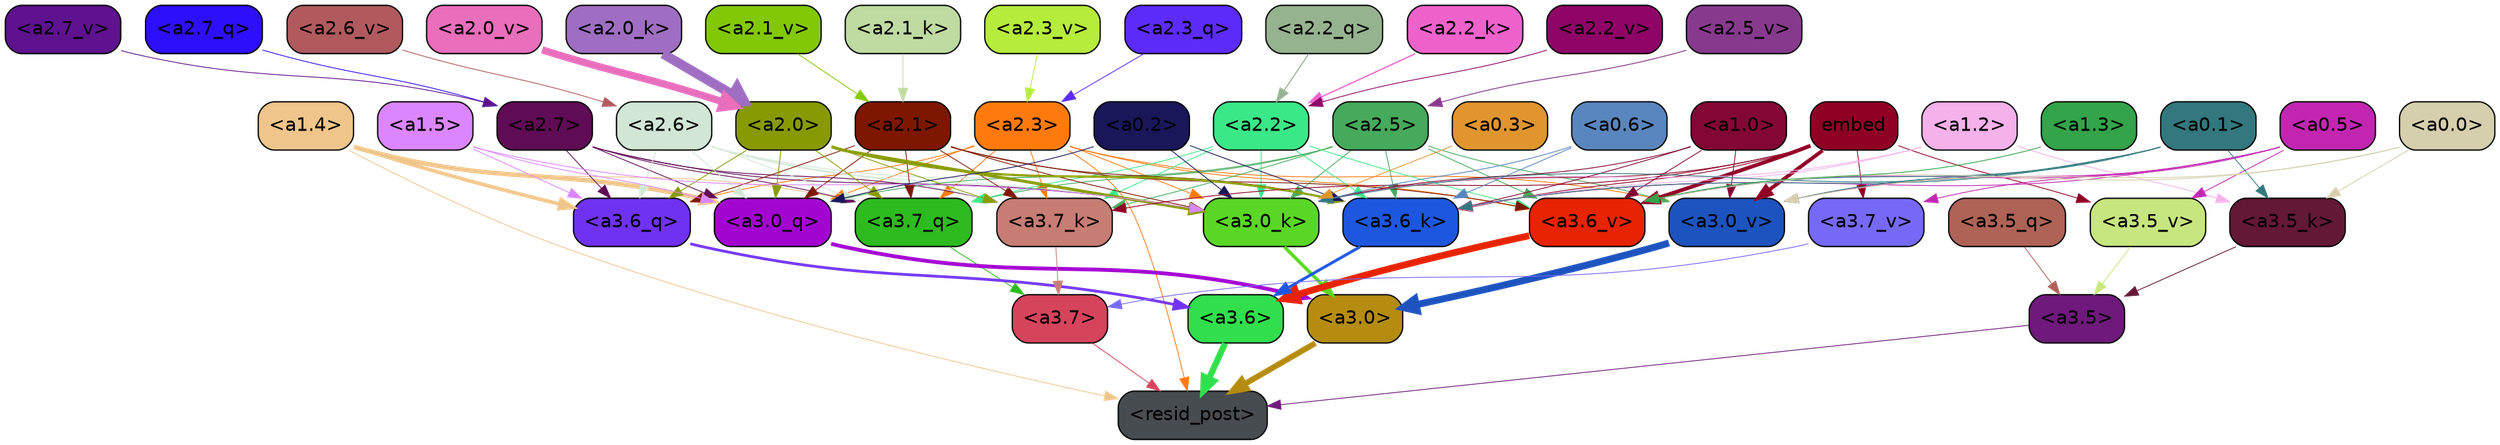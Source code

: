 strict digraph "" {
	graph [bgcolor=transparent,
		layout=dot,
		overlap=false,
		splines=true
	];
	"<a3.7>"	[color=black,
		fillcolor="#d6445c",
		fontname=Helvetica,
		shape=box,
		style="filled, rounded"];
	"<resid_post>"	[color=black,
		fillcolor="#474c50",
		fontname=Helvetica,
		shape=box,
		style="filled, rounded"];
	"<a3.7>" -> "<resid_post>"	[color="#d6445c",
		penwidth=0.6];
	"<a3.6>"	[color=black,
		fillcolor="#31df4c",
		fontname=Helvetica,
		shape=box,
		style="filled, rounded"];
	"<a3.6>" -> "<resid_post>"	[color="#31df4c",
		penwidth=4.646730065345764];
	"<a3.5>"	[color=black,
		fillcolor="#6e197b",
		fontname=Helvetica,
		shape=box,
		style="filled, rounded"];
	"<a3.5>" -> "<resid_post>"	[color="#6e197b",
		penwidth=0.6];
	"<a3.0>"	[color=black,
		fillcolor="#b58c10",
		fontname=Helvetica,
		shape=box,
		style="filled, rounded"];
	"<a3.0>" -> "<resid_post>"	[color="#b58c10",
		penwidth=4.323132634162903];
	"<a2.3>"	[color=black,
		fillcolor="#ff7a0c",
		fontname=Helvetica,
		shape=box,
		style="filled, rounded"];
	"<a2.3>" -> "<resid_post>"	[color="#ff7a0c",
		penwidth=0.6];
	"<a3.7_q>"	[color=black,
		fillcolor="#2dbb1f",
		fontname=Helvetica,
		shape=box,
		style="filled, rounded"];
	"<a2.3>" -> "<a3.7_q>"	[color="#ff7a0c",
		penwidth=0.6];
	"<a3.6_q>"	[color=black,
		fillcolor="#6f32f2",
		fontname=Helvetica,
		shape=box,
		style="filled, rounded"];
	"<a2.3>" -> "<a3.6_q>"	[color="#ff7a0c",
		penwidth=0.6];
	"<a3.0_q>"	[color=black,
		fillcolor="#a305d1",
		fontname=Helvetica,
		shape=box,
		style="filled, rounded"];
	"<a2.3>" -> "<a3.0_q>"	[color="#ff7a0c",
		penwidth=0.6];
	"<a3.7_k>"	[color=black,
		fillcolor="#c77d74",
		fontname=Helvetica,
		shape=box,
		style="filled, rounded"];
	"<a2.3>" -> "<a3.7_k>"	[color="#ff7a0c",
		penwidth=0.6];
	"<a3.0_k>"	[color=black,
		fillcolor="#5ad725",
		fontname=Helvetica,
		shape=box,
		style="filled, rounded"];
	"<a2.3>" -> "<a3.0_k>"	[color="#ff7a0c",
		penwidth=0.6];
	"<a3.6_v>"	[color=black,
		fillcolor="#e72302",
		fontname=Helvetica,
		shape=box,
		style="filled, rounded"];
	"<a2.3>" -> "<a3.6_v>"	[color="#ff7a0c",
		penwidth=0.6];
	"<a3.0_v>"	[color=black,
		fillcolor="#1d53be",
		fontname=Helvetica,
		shape=box,
		style="filled, rounded"];
	"<a2.3>" -> "<a3.0_v>"	[color="#ff7a0c",
		penwidth=0.6];
	"<a1.4>"	[color=black,
		fillcolor="#f0c58b",
		fontname=Helvetica,
		shape=box,
		style="filled, rounded"];
	"<a1.4>" -> "<resid_post>"	[color="#f0c58b",
		penwidth=0.6];
	"<a1.4>" -> "<a3.7_q>"	[color="#f0c58b",
		penwidth=0.6];
	"<a1.4>" -> "<a3.6_q>"	[color="#f0c58b",
		penwidth=2.700703263282776];
	"<a1.4>" -> "<a3.0_q>"	[color="#f0c58b",
		penwidth=3.34255850315094];
	"<a3.7_q>" -> "<a3.7>"	[color="#2dbb1f",
		penwidth=0.6];
	"<a3.6_q>" -> "<a3.6>"	[color="#6f32f2",
		penwidth=2.03758105635643];
	"<a3.5_q>"	[color=black,
		fillcolor="#af6256",
		fontname=Helvetica,
		shape=box,
		style="filled, rounded"];
	"<a3.5_q>" -> "<a3.5>"	[color="#af6256",
		penwidth=0.6];
	"<a3.0_q>" -> "<a3.0>"	[color="#a305d1",
		penwidth=2.8638100624084473];
	"<a3.7_k>" -> "<a3.7>"	[color="#c77d74",
		penwidth=0.6];
	"<a3.6_k>"	[color=black,
		fillcolor="#1e57df",
		fontname=Helvetica,
		shape=box,
		style="filled, rounded"];
	"<a3.6_k>" -> "<a3.6>"	[color="#1e57df",
		penwidth=2.174198240041733];
	"<a3.5_k>"	[color=black,
		fillcolor="#631834",
		fontname=Helvetica,
		shape=box,
		style="filled, rounded"];
	"<a3.5_k>" -> "<a3.5>"	[color="#631834",
		penwidth=0.6];
	"<a3.0_k>" -> "<a3.0>"	[color="#5ad725",
		penwidth=2.6274144649505615];
	"<a3.7_v>"	[color=black,
		fillcolor="#7669f7",
		fontname=Helvetica,
		shape=box,
		style="filled, rounded"];
	"<a3.7_v>" -> "<a3.7>"	[color="#7669f7",
		penwidth=0.6];
	"<a3.6_v>" -> "<a3.6>"	[color="#e72302",
		penwidth=5.002329230308533];
	"<a3.5_v>"	[color=black,
		fillcolor="#c7e67f",
		fontname=Helvetica,
		shape=box,
		style="filled, rounded"];
	"<a3.5_v>" -> "<a3.5>"	[color="#c7e67f",
		penwidth=0.6];
	"<a3.0_v>" -> "<a3.0>"	[color="#1d53be",
		penwidth=5.188832879066467];
	"<a2.7>"	[color=black,
		fillcolor="#5f0b55",
		fontname=Helvetica,
		shape=box,
		style="filled, rounded"];
	"<a2.7>" -> "<a3.7_q>"	[color="#5f0b55",
		penwidth=0.6];
	"<a2.7>" -> "<a3.6_q>"	[color="#5f0b55",
		penwidth=0.6];
	"<a2.7>" -> "<a3.0_q>"	[color="#5f0b55",
		penwidth=0.6];
	"<a2.7>" -> "<a3.7_k>"	[color="#5f0b55",
		penwidth=0.6];
	"<a2.7>" -> "<a3.0_k>"	[color="#5f0b55",
		penwidth=0.6];
	"<a2.6>"	[color=black,
		fillcolor="#d1e6d5",
		fontname=Helvetica,
		shape=box,
		style="filled, rounded"];
	"<a2.6>" -> "<a3.7_q>"	[color="#d1e6d5",
		penwidth=0.6];
	"<a2.6>" -> "<a3.6_q>"	[color="#d1e6d5",
		penwidth=0.6];
	"<a2.6>" -> "<a3.0_q>"	[color="#d1e6d5",
		penwidth=0.6];
	"<a2.6>" -> "<a3.7_k>"	[color="#d1e6d5",
		penwidth=0.6];
	"<a2.6>" -> "<a3.6_k>"	[color="#d1e6d5",
		penwidth=0.6];
	"<a2.6>" -> "<a3.0_k>"	[color="#d1e6d5",
		penwidth=0.6];
	"<a2.5>"	[color=black,
		fillcolor="#46aa5c",
		fontname=Helvetica,
		shape=box,
		style="filled, rounded"];
	"<a2.5>" -> "<a3.7_q>"	[color="#46aa5c",
		penwidth=0.6];
	"<a2.5>" -> "<a3.0_q>"	[color="#46aa5c",
		penwidth=0.6];
	"<a2.5>" -> "<a3.7_k>"	[color="#46aa5c",
		penwidth=0.6];
	"<a2.5>" -> "<a3.6_k>"	[color="#46aa5c",
		penwidth=0.6];
	"<a2.5>" -> "<a3.0_k>"	[color="#46aa5c",
		penwidth=0.6];
	"<a2.5>" -> "<a3.6_v>"	[color="#46aa5c",
		penwidth=0.6];
	"<a2.5>" -> "<a3.0_v>"	[color="#46aa5c",
		penwidth=0.6];
	"<a2.2>"	[color=black,
		fillcolor="#3be888",
		fontname=Helvetica,
		shape=box,
		style="filled, rounded"];
	"<a2.2>" -> "<a3.7_q>"	[color="#3be888",
		penwidth=0.6];
	"<a2.2>" -> "<a3.7_k>"	[color="#3be888",
		penwidth=0.6];
	"<a2.2>" -> "<a3.6_k>"	[color="#3be888",
		penwidth=0.6];
	"<a2.2>" -> "<a3.0_k>"	[color="#3be888",
		penwidth=0.6];
	"<a2.2>" -> "<a3.6_v>"	[color="#3be888",
		penwidth=0.6];
	"<a2.1>"	[color=black,
		fillcolor="#7e1701",
		fontname=Helvetica,
		shape=box,
		style="filled, rounded"];
	"<a2.1>" -> "<a3.7_q>"	[color="#7e1701",
		penwidth=0.6];
	"<a2.1>" -> "<a3.6_q>"	[color="#7e1701",
		penwidth=0.6];
	"<a2.1>" -> "<a3.0_q>"	[color="#7e1701",
		penwidth=0.6];
	"<a2.1>" -> "<a3.7_k>"	[color="#7e1701",
		penwidth=0.6];
	"<a2.1>" -> "<a3.6_k>"	[color="#7e1701",
		penwidth=0.6];
	"<a2.1>" -> "<a3.0_k>"	[color="#7e1701",
		penwidth=0.6];
	"<a2.1>" -> "<a3.6_v>"	[color="#7e1701",
		penwidth=0.6];
	"<a2.0>"	[color=black,
		fillcolor="#879a04",
		fontname=Helvetica,
		shape=box,
		style="filled, rounded"];
	"<a2.0>" -> "<a3.7_q>"	[color="#879a04",
		penwidth=0.6];
	"<a2.0>" -> "<a3.6_q>"	[color="#879a04",
		penwidth=0.6];
	"<a2.0>" -> "<a3.0_q>"	[color="#879a04",
		penwidth=0.6];
	"<a2.0>" -> "<a3.7_k>"	[color="#879a04",
		penwidth=0.6];
	"<a2.0>" -> "<a3.6_k>"	[color="#879a04",
		penwidth=1.6454488784074783];
	"<a2.0>" -> "<a3.0_k>"	[color="#879a04",
		penwidth=2.2218968719244003];
	"<a1.5>"	[color=black,
		fillcolor="#db86fe",
		fontname=Helvetica,
		shape=box,
		style="filled, rounded"];
	"<a1.5>" -> "<a3.6_q>"	[color="#db86fe",
		penwidth=0.6];
	"<a1.5>" -> "<a3.0_q>"	[color="#db86fe",
		penwidth=0.6];
	"<a1.5>" -> "<a3.0_k>"	[color="#db86fe",
		penwidth=0.6];
	"<a0.2>"	[color=black,
		fillcolor="#19175a",
		fontname=Helvetica,
		shape=box,
		style="filled, rounded"];
	"<a0.2>" -> "<a3.0_q>"	[color="#19175a",
		penwidth=0.6];
	"<a0.2>" -> "<a3.6_k>"	[color="#19175a",
		penwidth=0.6];
	"<a0.2>" -> "<a3.0_k>"	[color="#19175a",
		penwidth=0.6];
	embed	[color=black,
		fillcolor="#900025",
		fontname=Helvetica,
		shape=box,
		style="filled, rounded"];
	embed -> "<a3.7_k>"	[color="#900025",
		penwidth=0.6];
	embed -> "<a3.6_k>"	[color="#900025",
		penwidth=0.6];
	embed -> "<a3.0_k>"	[color="#900025",
		penwidth=0.6];
	embed -> "<a3.7_v>"	[color="#900025",
		penwidth=0.6];
	embed -> "<a3.6_v>"	[color="#900025",
		penwidth=2.8301228284835815];
	embed -> "<a3.5_v>"	[color="#900025",
		penwidth=0.6];
	embed -> "<a3.0_v>"	[color="#900025",
		penwidth=2.7660785913467407];
	"<a1.2>"	[color=black,
		fillcolor="#f4b1ea",
		fontname=Helvetica,
		shape=box,
		style="filled, rounded"];
	"<a1.2>" -> "<a3.6_k>"	[color="#f4b1ea",
		penwidth=0.6];
	"<a1.2>" -> "<a3.5_k>"	[color="#f4b1ea",
		penwidth=0.6];
	"<a1.2>" -> "<a3.0_k>"	[color="#f4b1ea",
		penwidth=0.6];
	"<a1.0>"	[color=black,
		fillcolor="#830734",
		fontname=Helvetica,
		shape=box,
		style="filled, rounded"];
	"<a1.0>" -> "<a3.6_k>"	[color="#830734",
		penwidth=0.6];
	"<a1.0>" -> "<a3.0_k>"	[color="#830734",
		penwidth=0.6];
	"<a1.0>" -> "<a3.6_v>"	[color="#830734",
		penwidth=0.6];
	"<a1.0>" -> "<a3.0_v>"	[color="#830734",
		penwidth=0.6];
	"<a0.6>"	[color=black,
		fillcolor="#5986bf",
		fontname=Helvetica,
		shape=box,
		style="filled, rounded"];
	"<a0.6>" -> "<a3.6_k>"	[color="#5986bf",
		penwidth=0.6];
	"<a0.6>" -> "<a3.0_k>"	[color="#5986bf",
		penwidth=0.6];
	"<a0.5>"	[color=black,
		fillcolor="#c226b1",
		fontname=Helvetica,
		shape=box,
		style="filled, rounded"];
	"<a0.5>" -> "<a3.6_k>"	[color="#c226b1",
		penwidth=0.6];
	"<a0.5>" -> "<a3.7_v>"	[color="#c226b1",
		penwidth=0.6];
	"<a0.5>" -> "<a3.6_v>"	[color="#c226b1",
		penwidth=0.6];
	"<a0.5>" -> "<a3.5_v>"	[color="#c226b1",
		penwidth=0.6];
	"<a0.5>" -> "<a3.0_v>"	[color="#c226b1",
		penwidth=0.6124261617660522];
	"<a0.1>"	[color=black,
		fillcolor="#32787e",
		fontname=Helvetica,
		shape=box,
		style="filled, rounded"];
	"<a0.1>" -> "<a3.6_k>"	[color="#32787e",
		penwidth=0.6];
	"<a0.1>" -> "<a3.5_k>"	[color="#32787e",
		penwidth=0.6];
	"<a0.1>" -> "<a3.0_k>"	[color="#32787e",
		penwidth=0.6];
	"<a0.1>" -> "<a3.6_v>"	[color="#32787e",
		penwidth=0.6];
	"<a0.1>" -> "<a3.0_v>"	[color="#32787e",
		penwidth=0.6];
	"<a0.0>"	[color=black,
		fillcolor="#d6cfad",
		fontname=Helvetica,
		shape=box,
		style="filled, rounded"];
	"<a0.0>" -> "<a3.5_k>"	[color="#d6cfad",
		penwidth=0.6];
	"<a0.0>" -> "<a3.6_v>"	[color="#d6cfad",
		penwidth=0.6];
	"<a0.0>" -> "<a3.0_v>"	[color="#d6cfad",
		penwidth=0.6];
	"<a0.3>"	[color=black,
		fillcolor="#e0952f",
		fontname=Helvetica,
		shape=box,
		style="filled, rounded"];
	"<a0.3>" -> "<a3.0_k>"	[color="#e0952f",
		penwidth=0.6];
	"<a1.3>"	[color=black,
		fillcolor="#33a449",
		fontname=Helvetica,
		shape=box,
		style="filled, rounded"];
	"<a1.3>" -> "<a3.6_v>"	[color="#33a449",
		penwidth=0.6];
	"<a2.7_q>"	[color=black,
		fillcolor="#2e0ffb",
		fontname=Helvetica,
		shape=box,
		style="filled, rounded"];
	"<a2.7_q>" -> "<a2.7>"	[color="#2e0ffb",
		penwidth=0.6];
	"<a2.3_q>"	[color=black,
		fillcolor="#5c2bf9",
		fontname=Helvetica,
		shape=box,
		style="filled, rounded"];
	"<a2.3_q>" -> "<a2.3>"	[color="#5c2bf9",
		penwidth=0.6];
	"<a2.2_q>"	[color=black,
		fillcolor="#96b38f",
		fontname=Helvetica,
		shape=box,
		style="filled, rounded"];
	"<a2.2_q>" -> "<a2.2>"	[color="#96b38f",
		penwidth=0.8114519119262695];
	"<a2.2_k>"	[color=black,
		fillcolor="#ef62cc",
		fontname=Helvetica,
		shape=box,
		style="filled, rounded"];
	"<a2.2_k>" -> "<a2.2>"	[color="#ef62cc",
		penwidth=0.9331893920898438];
	"<a2.1_k>"	[color=black,
		fillcolor="#bfdba1",
		fontname=Helvetica,
		shape=box,
		style="filled, rounded"];
	"<a2.1_k>" -> "<a2.1>"	[color="#bfdba1",
		penwidth=0.6];
	"<a2.0_k>"	[color=black,
		fillcolor="#9f6ec2",
		fontname=Helvetica,
		shape=box,
		style="filled, rounded"];
	"<a2.0_k>" -> "<a2.0>"	[color="#9f6ec2",
		penwidth=7.158664226531982];
	"<a2.7_v>"	[color=black,
		fillcolor="#5f128e",
		fontname=Helvetica,
		shape=box,
		style="filled, rounded"];
	"<a2.7_v>" -> "<a2.7>"	[color="#5f128e",
		penwidth=0.6];
	"<a2.6_v>"	[color=black,
		fillcolor="#b05a5e",
		fontname=Helvetica,
		shape=box,
		style="filled, rounded"];
	"<a2.6_v>" -> "<a2.6>"	[color="#b05a5e",
		penwidth=0.6];
	"<a2.5_v>"	[color=black,
		fillcolor="#873a8d",
		fontname=Helvetica,
		shape=box,
		style="filled, rounded"];
	"<a2.5_v>" -> "<a2.5>"	[color="#873a8d",
		penwidth=0.6657319068908691];
	"<a2.3_v>"	[color=black,
		fillcolor="#b6ec3c",
		fontname=Helvetica,
		shape=box,
		style="filled, rounded"];
	"<a2.3_v>" -> "<a2.3>"	[color="#b6ec3c",
		penwidth=0.6];
	"<a2.2_v>"	[color=black,
		fillcolor="#8e0567",
		fontname=Helvetica,
		shape=box,
		style="filled, rounded"];
	"<a2.2_v>" -> "<a2.2>"	[color="#8e0567",
		penwidth=0.6];
	"<a2.1_v>"	[color=black,
		fillcolor="#82c807",
		fontname=Helvetica,
		shape=box,
		style="filled, rounded"];
	"<a2.1_v>" -> "<a2.1>"	[color="#82c807",
		penwidth=0.6];
	"<a2.0_v>"	[color=black,
		fillcolor="#e96ebc",
		fontname=Helvetica,
		shape=box,
		style="filled, rounded"];
	"<a2.0_v>" -> "<a2.0>"	[color="#e96ebc",
		penwidth=5.380099236965179];
}
